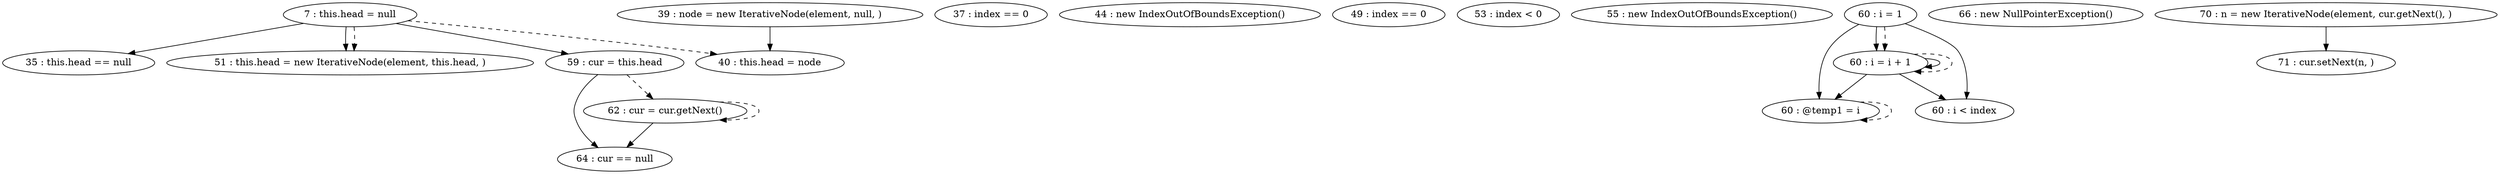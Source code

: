 digraph G {
"7 : this.head = null"
"7 : this.head = null" -> "35 : this.head == null"
"7 : this.head = null" -> "51 : this.head = new IterativeNode(element, this.head, )"
"7 : this.head = null" -> "59 : cur = this.head"
"7 : this.head = null" -> "51 : this.head = new IterativeNode(element, this.head, )" [style=dashed]
"7 : this.head = null" -> "40 : this.head = node" [style=dashed]
"35 : this.head == null"
"37 : index == 0"
"39 : node = new IterativeNode(element, null, )"
"39 : node = new IterativeNode(element, null, )" -> "40 : this.head = node"
"40 : this.head = node"
"44 : new IndexOutOfBoundsException()"
"49 : index == 0"
"51 : this.head = new IterativeNode(element, this.head, )"
"53 : index < 0"
"55 : new IndexOutOfBoundsException()"
"59 : cur = this.head"
"59 : cur = this.head" -> "64 : cur == null"
"59 : cur = this.head" -> "62 : cur = cur.getNext()" [style=dashed]
"60 : i = 1"
"60 : i = 1" -> "60 : @temp1 = i"
"60 : i = 1" -> "60 : i < index"
"60 : i = 1" -> "60 : i = i + 1"
"60 : i = 1" -> "60 : i = i + 1" [style=dashed]
"60 : i < index"
"62 : cur = cur.getNext()"
"62 : cur = cur.getNext()" -> "64 : cur == null"
"62 : cur = cur.getNext()" -> "62 : cur = cur.getNext()" [style=dashed]
"60 : @temp1 = i"
"60 : @temp1 = i" -> "60 : @temp1 = i" [style=dashed]
"60 : i = i + 1"
"60 : i = i + 1" -> "60 : @temp1 = i"
"60 : i = i + 1" -> "60 : i < index"
"60 : i = i + 1" -> "60 : i = i + 1"
"60 : i = i + 1" -> "60 : i = i + 1" [style=dashed]
"64 : cur == null"
"66 : new NullPointerException()"
"70 : n = new IterativeNode(element, cur.getNext(), )"
"70 : n = new IterativeNode(element, cur.getNext(), )" -> "71 : cur.setNext(n, )"
"71 : cur.setNext(n, )"
}